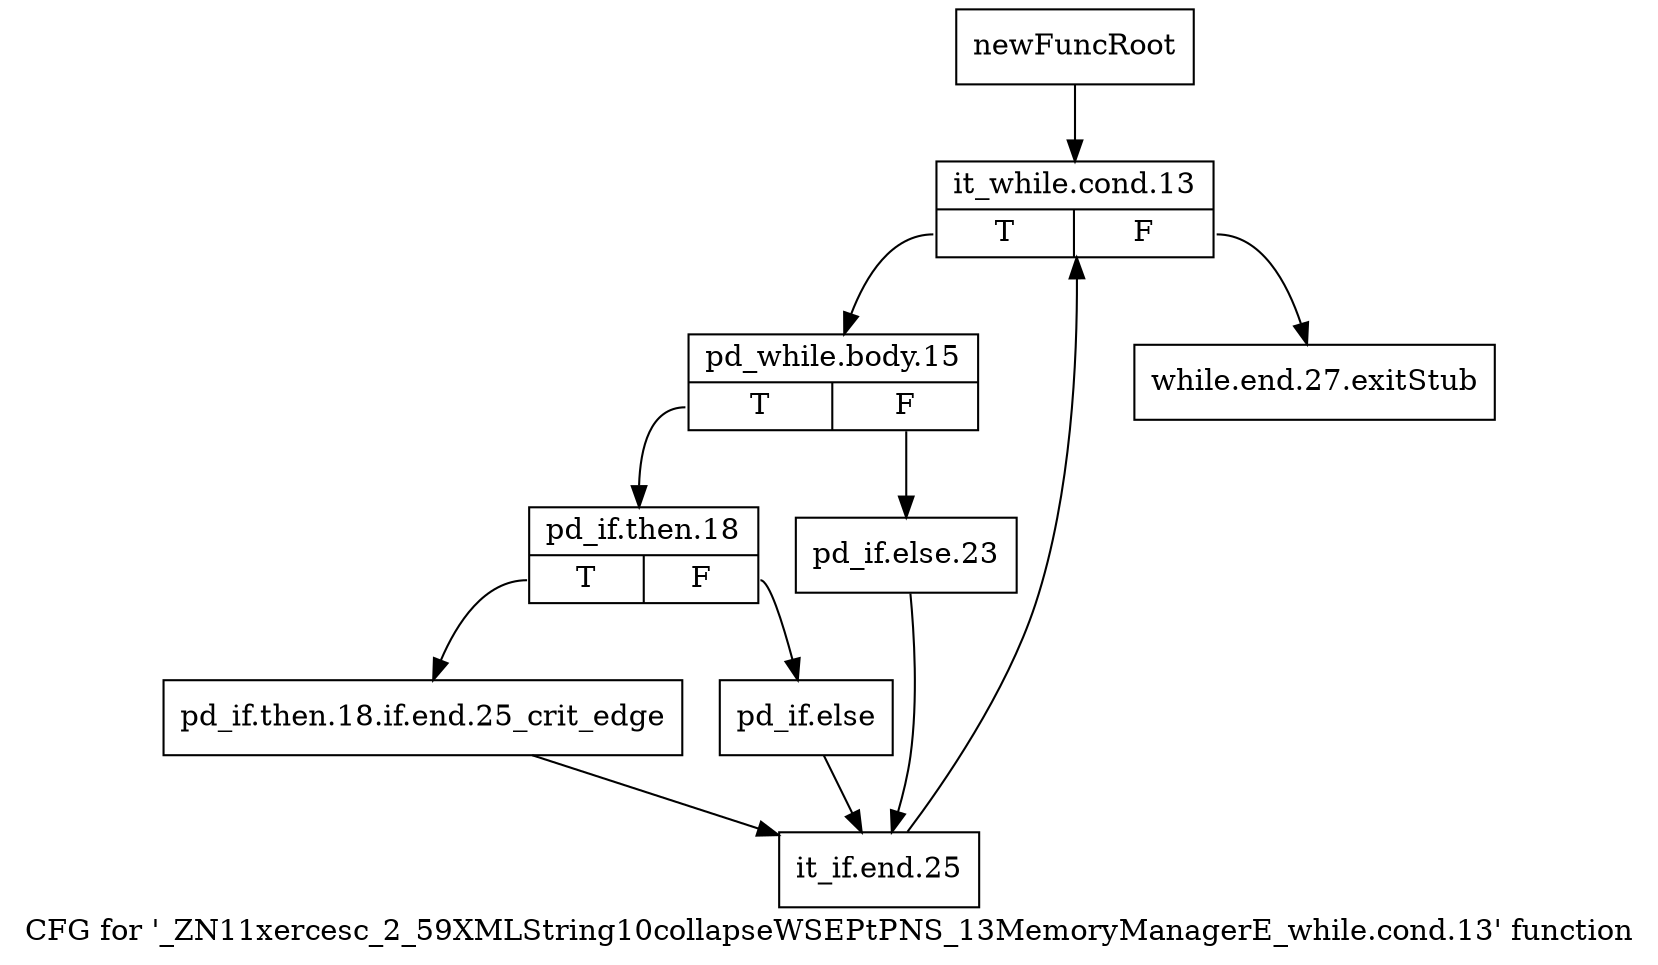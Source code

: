 digraph "CFG for '_ZN11xercesc_2_59XMLString10collapseWSEPtPNS_13MemoryManagerE_while.cond.13' function" {
	label="CFG for '_ZN11xercesc_2_59XMLString10collapseWSEPtPNS_13MemoryManagerE_while.cond.13' function";

	Node0x9b762e0 [shape=record,label="{newFuncRoot}"];
	Node0x9b762e0 -> Node0x9b76380;
	Node0x9b76330 [shape=record,label="{while.end.27.exitStub}"];
	Node0x9b76380 [shape=record,label="{it_while.cond.13|{<s0>T|<s1>F}}"];
	Node0x9b76380:s0 -> Node0x9b763d0;
	Node0x9b76380:s1 -> Node0x9b76330;
	Node0x9b763d0 [shape=record,label="{pd_while.body.15|{<s0>T|<s1>F}}"];
	Node0x9b763d0:s0 -> Node0x9b76470;
	Node0x9b763d0:s1 -> Node0x9b76420;
	Node0x9b76420 [shape=record,label="{pd_if.else.23}"];
	Node0x9b76420 -> Node0x9b76560;
	Node0x9b76470 [shape=record,label="{pd_if.then.18|{<s0>T|<s1>F}}"];
	Node0x9b76470:s0 -> Node0x9b76510;
	Node0x9b76470:s1 -> Node0x9b764c0;
	Node0x9b764c0 [shape=record,label="{pd_if.else}"];
	Node0x9b764c0 -> Node0x9b76560;
	Node0x9b76510 [shape=record,label="{pd_if.then.18.if.end.25_crit_edge}"];
	Node0x9b76510 -> Node0x9b76560;
	Node0x9b76560 [shape=record,label="{it_if.end.25}"];
	Node0x9b76560 -> Node0x9b76380;
}
